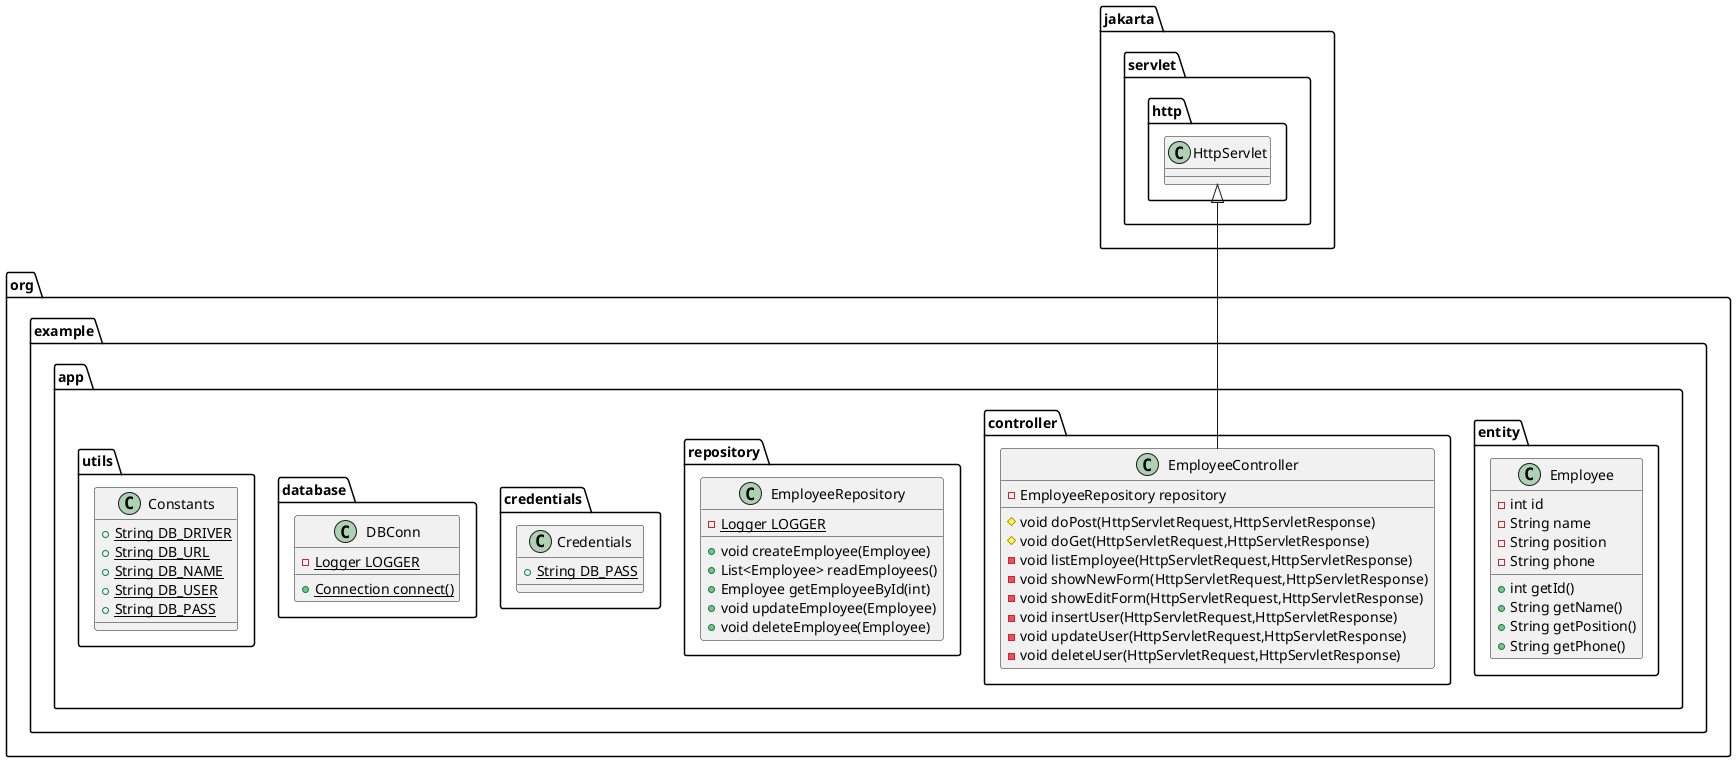@startuml
class org.example.app.entity.Employee {
- int id
- String name
- String position
- String phone
+ int getId()
+ String getName()
+ String getPosition()
+ String getPhone()
}
class org.example.app.controller.EmployeeController {
- EmployeeRepository repository
# void doPost(HttpServletRequest,HttpServletResponse)
# void doGet(HttpServletRequest,HttpServletResponse)
- void listEmployee(HttpServletRequest,HttpServletResponse)
- void showNewForm(HttpServletRequest,HttpServletResponse)
- void showEditForm(HttpServletRequest,HttpServletResponse)
- void insertUser(HttpServletRequest,HttpServletResponse)
- void updateUser(HttpServletRequest,HttpServletResponse)
- void deleteUser(HttpServletRequest,HttpServletResponse)
}
class org.example.app.repository.EmployeeRepository {
- {static} Logger LOGGER
+ void createEmployee(Employee)
+ List<Employee> readEmployees()
+ Employee getEmployeeById(int)
+ void updateEmployee(Employee)
+ void deleteEmployee(Employee)
}
class org.example.app.credentials.Credentials {
+ {static} String DB_PASS
}
class org.example.app.database.DBConn {
- {static} Logger LOGGER
+ {static} Connection connect()
}
class org.example.app.utils.Constants {
+ {static} String DB_DRIVER
+ {static} String DB_URL
+ {static} String DB_NAME
+ {static} String DB_USER
+ {static} String DB_PASS
}


jakarta.servlet.http.HttpServlet <|-- org.example.app.controller.EmployeeController
@enduml